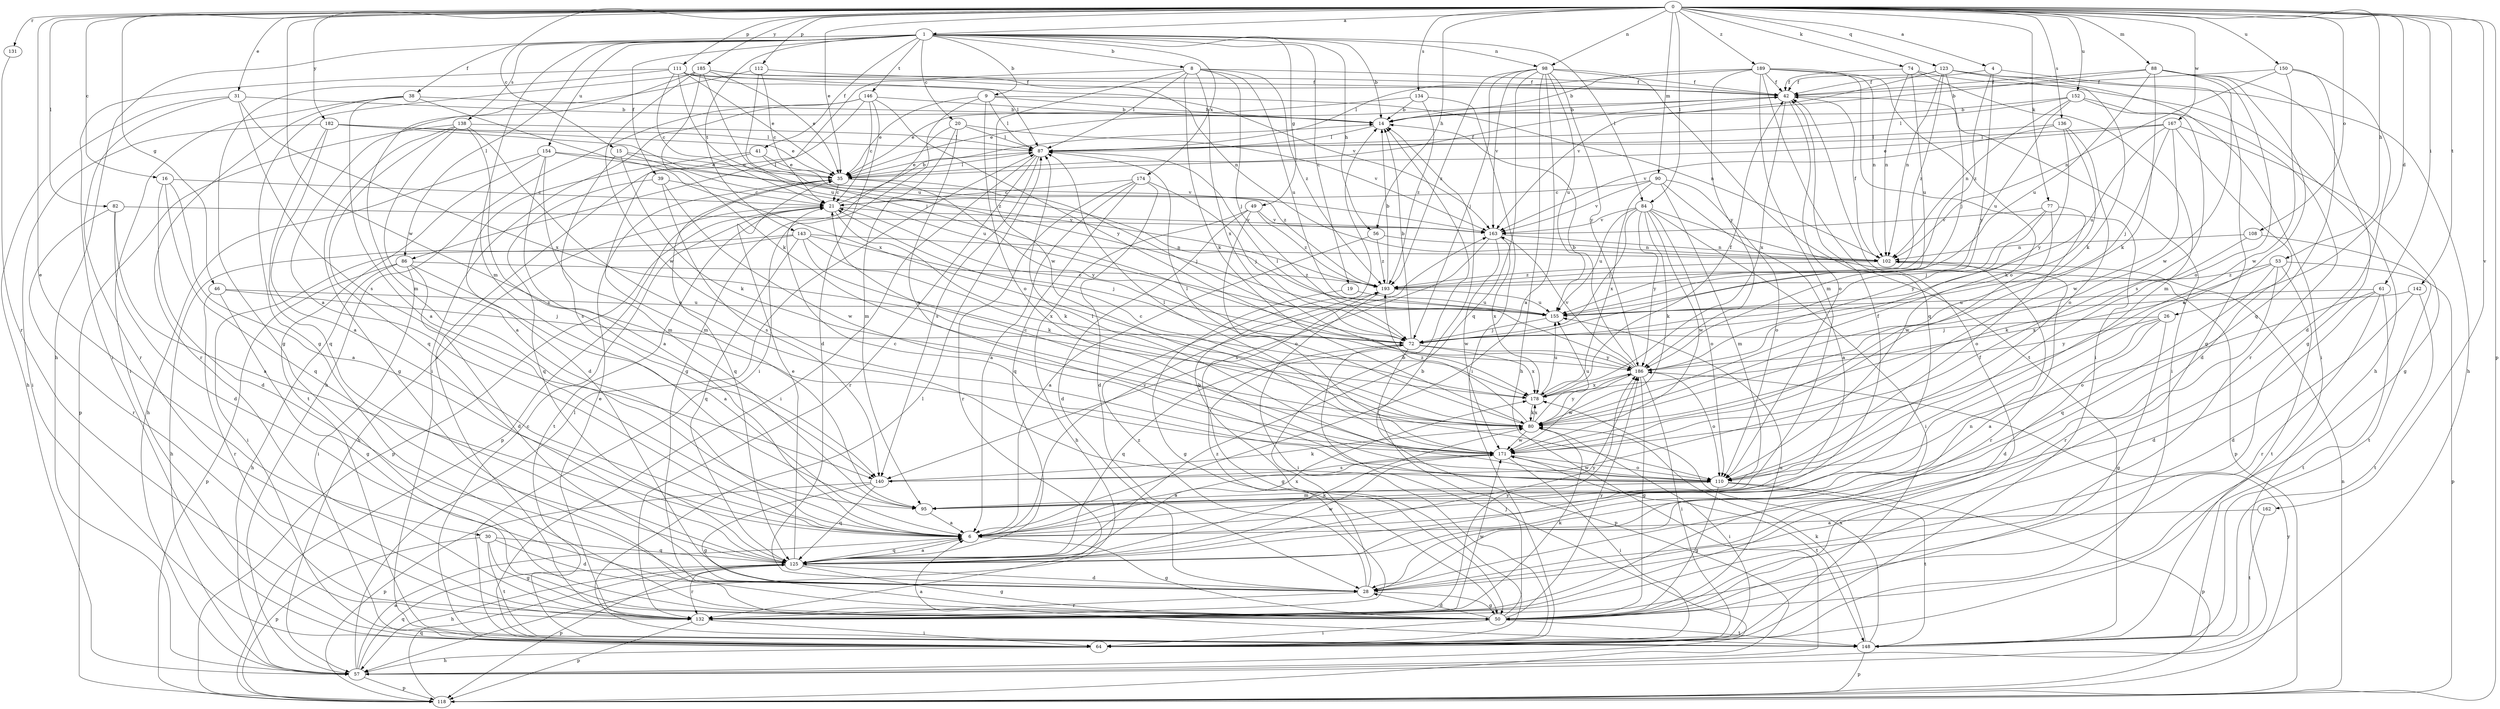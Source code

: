 strict digraph  {
0;
1;
4;
6;
8;
9;
14;
15;
16;
19;
20;
21;
26;
28;
30;
31;
35;
38;
39;
41;
42;
46;
49;
50;
53;
56;
57;
61;
64;
72;
74;
77;
80;
82;
84;
86;
87;
88;
90;
95;
98;
102;
108;
110;
111;
112;
118;
123;
125;
131;
132;
134;
136;
138;
140;
142;
143;
146;
148;
150;
152;
154;
155;
162;
163;
167;
171;
174;
178;
182;
185;
186;
189;
193;
0 -> 1  [label=a];
0 -> 4  [label=a];
0 -> 15  [label=c];
0 -> 16  [label=c];
0 -> 26  [label=d];
0 -> 30  [label=e];
0 -> 31  [label=e];
0 -> 35  [label=e];
0 -> 46  [label=g];
0 -> 53  [label=h];
0 -> 56  [label=h];
0 -> 61  [label=i];
0 -> 74  [label=k];
0 -> 77  [label=k];
0 -> 82  [label=l];
0 -> 84  [label=l];
0 -> 88  [label=m];
0 -> 90  [label=m];
0 -> 98  [label=n];
0 -> 108  [label=o];
0 -> 111  [label=p];
0 -> 112  [label=p];
0 -> 118  [label=p];
0 -> 123  [label=q];
0 -> 131  [label=r];
0 -> 134  [label=s];
0 -> 136  [label=s];
0 -> 142  [label=t];
0 -> 150  [label=u];
0 -> 152  [label=u];
0 -> 162  [label=v];
0 -> 167  [label=w];
0 -> 171  [label=w];
0 -> 182  [label=y];
0 -> 185  [label=y];
0 -> 189  [label=z];
1 -> 8  [label=b];
1 -> 9  [label=b];
1 -> 14  [label=b];
1 -> 19  [label=c];
1 -> 20  [label=c];
1 -> 38  [label=f];
1 -> 39  [label=f];
1 -> 41  [label=f];
1 -> 49  [label=g];
1 -> 56  [label=h];
1 -> 57  [label=h];
1 -> 84  [label=l];
1 -> 86  [label=l];
1 -> 95  [label=m];
1 -> 98  [label=n];
1 -> 138  [label=s];
1 -> 143  [label=t];
1 -> 146  [label=t];
1 -> 154  [label=u];
1 -> 174  [label=x];
4 -> 42  [label=f];
4 -> 50  [label=g];
4 -> 186  [label=y];
4 -> 193  [label=z];
6 -> 42  [label=f];
6 -> 50  [label=g];
6 -> 125  [label=q];
6 -> 163  [label=v];
8 -> 42  [label=f];
8 -> 72  [label=j];
8 -> 80  [label=k];
8 -> 86  [label=l];
8 -> 87  [label=l];
8 -> 155  [label=u];
8 -> 171  [label=w];
8 -> 178  [label=x];
8 -> 193  [label=z];
9 -> 14  [label=b];
9 -> 35  [label=e];
9 -> 64  [label=i];
9 -> 87  [label=l];
9 -> 102  [label=n];
9 -> 110  [label=o];
14 -> 87  [label=l];
15 -> 35  [label=e];
15 -> 80  [label=k];
15 -> 140  [label=s];
15 -> 155  [label=u];
16 -> 6  [label=a];
16 -> 21  [label=c];
16 -> 28  [label=d];
16 -> 125  [label=q];
19 -> 50  [label=g];
19 -> 155  [label=u];
20 -> 50  [label=g];
20 -> 87  [label=l];
20 -> 95  [label=m];
20 -> 110  [label=o];
20 -> 163  [label=v];
21 -> 14  [label=b];
21 -> 57  [label=h];
21 -> 80  [label=k];
21 -> 118  [label=p];
21 -> 148  [label=t];
21 -> 163  [label=v];
26 -> 6  [label=a];
26 -> 28  [label=d];
26 -> 50  [label=g];
26 -> 72  [label=j];
26 -> 186  [label=y];
28 -> 14  [label=b];
28 -> 50  [label=g];
28 -> 102  [label=n];
28 -> 132  [label=r];
28 -> 193  [label=z];
30 -> 28  [label=d];
30 -> 50  [label=g];
30 -> 118  [label=p];
30 -> 125  [label=q];
30 -> 148  [label=t];
31 -> 14  [label=b];
31 -> 57  [label=h];
31 -> 132  [label=r];
31 -> 140  [label=s];
31 -> 178  [label=x];
35 -> 21  [label=c];
35 -> 42  [label=f];
35 -> 72  [label=j];
35 -> 87  [label=l];
35 -> 118  [label=p];
35 -> 125  [label=q];
35 -> 186  [label=y];
38 -> 6  [label=a];
38 -> 14  [label=b];
38 -> 64  [label=i];
38 -> 132  [label=r];
38 -> 178  [label=x];
39 -> 21  [label=c];
39 -> 125  [label=q];
39 -> 140  [label=s];
39 -> 171  [label=w];
41 -> 28  [label=d];
41 -> 35  [label=e];
41 -> 95  [label=m];
41 -> 193  [label=z];
42 -> 14  [label=b];
42 -> 35  [label=e];
42 -> 64  [label=i];
42 -> 110  [label=o];
42 -> 178  [label=x];
46 -> 50  [label=g];
46 -> 72  [label=j];
46 -> 132  [label=r];
46 -> 155  [label=u];
49 -> 28  [label=d];
49 -> 57  [label=h];
49 -> 110  [label=o];
49 -> 163  [label=v];
49 -> 193  [label=z];
50 -> 14  [label=b];
50 -> 28  [label=d];
50 -> 42  [label=f];
50 -> 64  [label=i];
50 -> 148  [label=t];
50 -> 155  [label=u];
50 -> 186  [label=y];
53 -> 118  [label=p];
53 -> 125  [label=q];
53 -> 132  [label=r];
53 -> 148  [label=t];
53 -> 178  [label=x];
53 -> 193  [label=z];
56 -> 6  [label=a];
56 -> 102  [label=n];
56 -> 193  [label=z];
57 -> 6  [label=a];
57 -> 72  [label=j];
57 -> 87  [label=l];
57 -> 118  [label=p];
57 -> 125  [label=q];
61 -> 28  [label=d];
61 -> 110  [label=o];
61 -> 132  [label=r];
61 -> 148  [label=t];
61 -> 155  [label=u];
64 -> 14  [label=b];
64 -> 21  [label=c];
64 -> 57  [label=h];
72 -> 14  [label=b];
72 -> 21  [label=c];
72 -> 50  [label=g];
72 -> 118  [label=p];
72 -> 125  [label=q];
72 -> 178  [label=x];
72 -> 186  [label=y];
74 -> 42  [label=f];
74 -> 57  [label=h];
74 -> 95  [label=m];
74 -> 102  [label=n];
74 -> 155  [label=u];
77 -> 72  [label=j];
77 -> 110  [label=o];
77 -> 163  [label=v];
77 -> 171  [label=w];
77 -> 186  [label=y];
80 -> 21  [label=c];
80 -> 64  [label=i];
80 -> 87  [label=l];
80 -> 155  [label=u];
80 -> 171  [label=w];
80 -> 178  [label=x];
80 -> 186  [label=y];
80 -> 193  [label=z];
82 -> 6  [label=a];
82 -> 28  [label=d];
82 -> 132  [label=r];
82 -> 163  [label=v];
84 -> 64  [label=i];
84 -> 72  [label=j];
84 -> 80  [label=k];
84 -> 110  [label=o];
84 -> 118  [label=p];
84 -> 155  [label=u];
84 -> 163  [label=v];
84 -> 171  [label=w];
84 -> 186  [label=y];
86 -> 6  [label=a];
86 -> 28  [label=d];
86 -> 57  [label=h];
86 -> 64  [label=i];
86 -> 118  [label=p];
86 -> 193  [label=z];
87 -> 35  [label=e];
87 -> 64  [label=i];
87 -> 132  [label=r];
87 -> 140  [label=s];
88 -> 6  [label=a];
88 -> 14  [label=b];
88 -> 42  [label=f];
88 -> 50  [label=g];
88 -> 80  [label=k];
88 -> 110  [label=o];
88 -> 155  [label=u];
88 -> 171  [label=w];
90 -> 6  [label=a];
90 -> 21  [label=c];
90 -> 95  [label=m];
90 -> 110  [label=o];
90 -> 163  [label=v];
90 -> 178  [label=x];
95 -> 6  [label=a];
98 -> 6  [label=a];
98 -> 42  [label=f];
98 -> 57  [label=h];
98 -> 72  [label=j];
98 -> 125  [label=q];
98 -> 148  [label=t];
98 -> 155  [label=u];
98 -> 163  [label=v];
98 -> 186  [label=y];
98 -> 193  [label=z];
102 -> 42  [label=f];
102 -> 132  [label=r];
102 -> 193  [label=z];
108 -> 80  [label=k];
108 -> 102  [label=n];
108 -> 148  [label=t];
110 -> 21  [label=c];
110 -> 50  [label=g];
110 -> 87  [label=l];
110 -> 95  [label=m];
110 -> 118  [label=p];
110 -> 148  [label=t];
110 -> 171  [label=w];
111 -> 21  [label=c];
111 -> 35  [label=e];
111 -> 42  [label=f];
111 -> 50  [label=g];
111 -> 64  [label=i];
111 -> 87  [label=l];
111 -> 155  [label=u];
111 -> 163  [label=v];
112 -> 6  [label=a];
112 -> 21  [label=c];
112 -> 42  [label=f];
112 -> 72  [label=j];
118 -> 102  [label=n];
118 -> 125  [label=q];
118 -> 186  [label=y];
123 -> 42  [label=f];
123 -> 57  [label=h];
123 -> 64  [label=i];
123 -> 72  [label=j];
123 -> 80  [label=k];
123 -> 102  [label=n];
123 -> 163  [label=v];
123 -> 193  [label=z];
125 -> 6  [label=a];
125 -> 28  [label=d];
125 -> 35  [label=e];
125 -> 50  [label=g];
125 -> 57  [label=h];
125 -> 80  [label=k];
125 -> 118  [label=p];
125 -> 132  [label=r];
125 -> 171  [label=w];
125 -> 178  [label=x];
125 -> 186  [label=y];
131 -> 132  [label=r];
132 -> 35  [label=e];
132 -> 64  [label=i];
132 -> 80  [label=k];
132 -> 118  [label=p];
132 -> 171  [label=w];
132 -> 186  [label=y];
132 -> 193  [label=z];
134 -> 14  [label=b];
134 -> 35  [label=e];
134 -> 64  [label=i];
134 -> 193  [label=z];
136 -> 80  [label=k];
136 -> 87  [label=l];
136 -> 110  [label=o];
136 -> 163  [label=v];
136 -> 186  [label=y];
138 -> 6  [label=a];
138 -> 50  [label=g];
138 -> 87  [label=l];
138 -> 110  [label=o];
138 -> 118  [label=p];
138 -> 125  [label=q];
138 -> 140  [label=s];
140 -> 50  [label=g];
140 -> 80  [label=k];
140 -> 118  [label=p];
140 -> 125  [label=q];
142 -> 28  [label=d];
142 -> 148  [label=t];
142 -> 155  [label=u];
143 -> 57  [label=h];
143 -> 64  [label=i];
143 -> 72  [label=j];
143 -> 80  [label=k];
143 -> 102  [label=n];
143 -> 125  [label=q];
143 -> 178  [label=x];
146 -> 14  [label=b];
146 -> 21  [label=c];
146 -> 28  [label=d];
146 -> 57  [label=h];
146 -> 64  [label=i];
146 -> 132  [label=r];
146 -> 186  [label=y];
148 -> 6  [label=a];
148 -> 80  [label=k];
148 -> 87  [label=l];
148 -> 118  [label=p];
148 -> 178  [label=x];
150 -> 28  [label=d];
150 -> 42  [label=f];
150 -> 102  [label=n];
150 -> 125  [label=q];
150 -> 171  [label=w];
152 -> 14  [label=b];
152 -> 87  [label=l];
152 -> 102  [label=n];
152 -> 132  [label=r];
152 -> 140  [label=s];
152 -> 155  [label=u];
154 -> 6  [label=a];
154 -> 35  [label=e];
154 -> 57  [label=h];
154 -> 95  [label=m];
154 -> 148  [label=t];
154 -> 163  [label=v];
155 -> 72  [label=j];
162 -> 6  [label=a];
162 -> 148  [label=t];
163 -> 102  [label=n];
163 -> 140  [label=s];
163 -> 171  [label=w];
163 -> 178  [label=x];
167 -> 28  [label=d];
167 -> 35  [label=e];
167 -> 50  [label=g];
167 -> 72  [label=j];
167 -> 87  [label=l];
167 -> 155  [label=u];
167 -> 171  [label=w];
171 -> 6  [label=a];
171 -> 21  [label=c];
171 -> 64  [label=i];
171 -> 87  [label=l];
171 -> 110  [label=o];
171 -> 140  [label=s];
171 -> 148  [label=t];
174 -> 6  [label=a];
174 -> 21  [label=c];
174 -> 28  [label=d];
174 -> 72  [label=j];
174 -> 125  [label=q];
174 -> 132  [label=r];
178 -> 42  [label=f];
178 -> 80  [label=k];
178 -> 155  [label=u];
182 -> 6  [label=a];
182 -> 35  [label=e];
182 -> 64  [label=i];
182 -> 87  [label=l];
182 -> 125  [label=q];
182 -> 193  [label=z];
185 -> 35  [label=e];
185 -> 42  [label=f];
185 -> 50  [label=g];
185 -> 80  [label=k];
185 -> 95  [label=m];
185 -> 102  [label=n];
185 -> 155  [label=u];
185 -> 171  [label=w];
186 -> 14  [label=b];
186 -> 50  [label=g];
186 -> 64  [label=i];
186 -> 87  [label=l];
186 -> 110  [label=o];
186 -> 163  [label=v];
186 -> 171  [label=w];
186 -> 178  [label=x];
189 -> 14  [label=b];
189 -> 42  [label=f];
189 -> 64  [label=i];
189 -> 87  [label=l];
189 -> 95  [label=m];
189 -> 102  [label=n];
189 -> 110  [label=o];
189 -> 125  [label=q];
189 -> 186  [label=y];
193 -> 14  [label=b];
193 -> 64  [label=i];
193 -> 155  [label=u];
}
